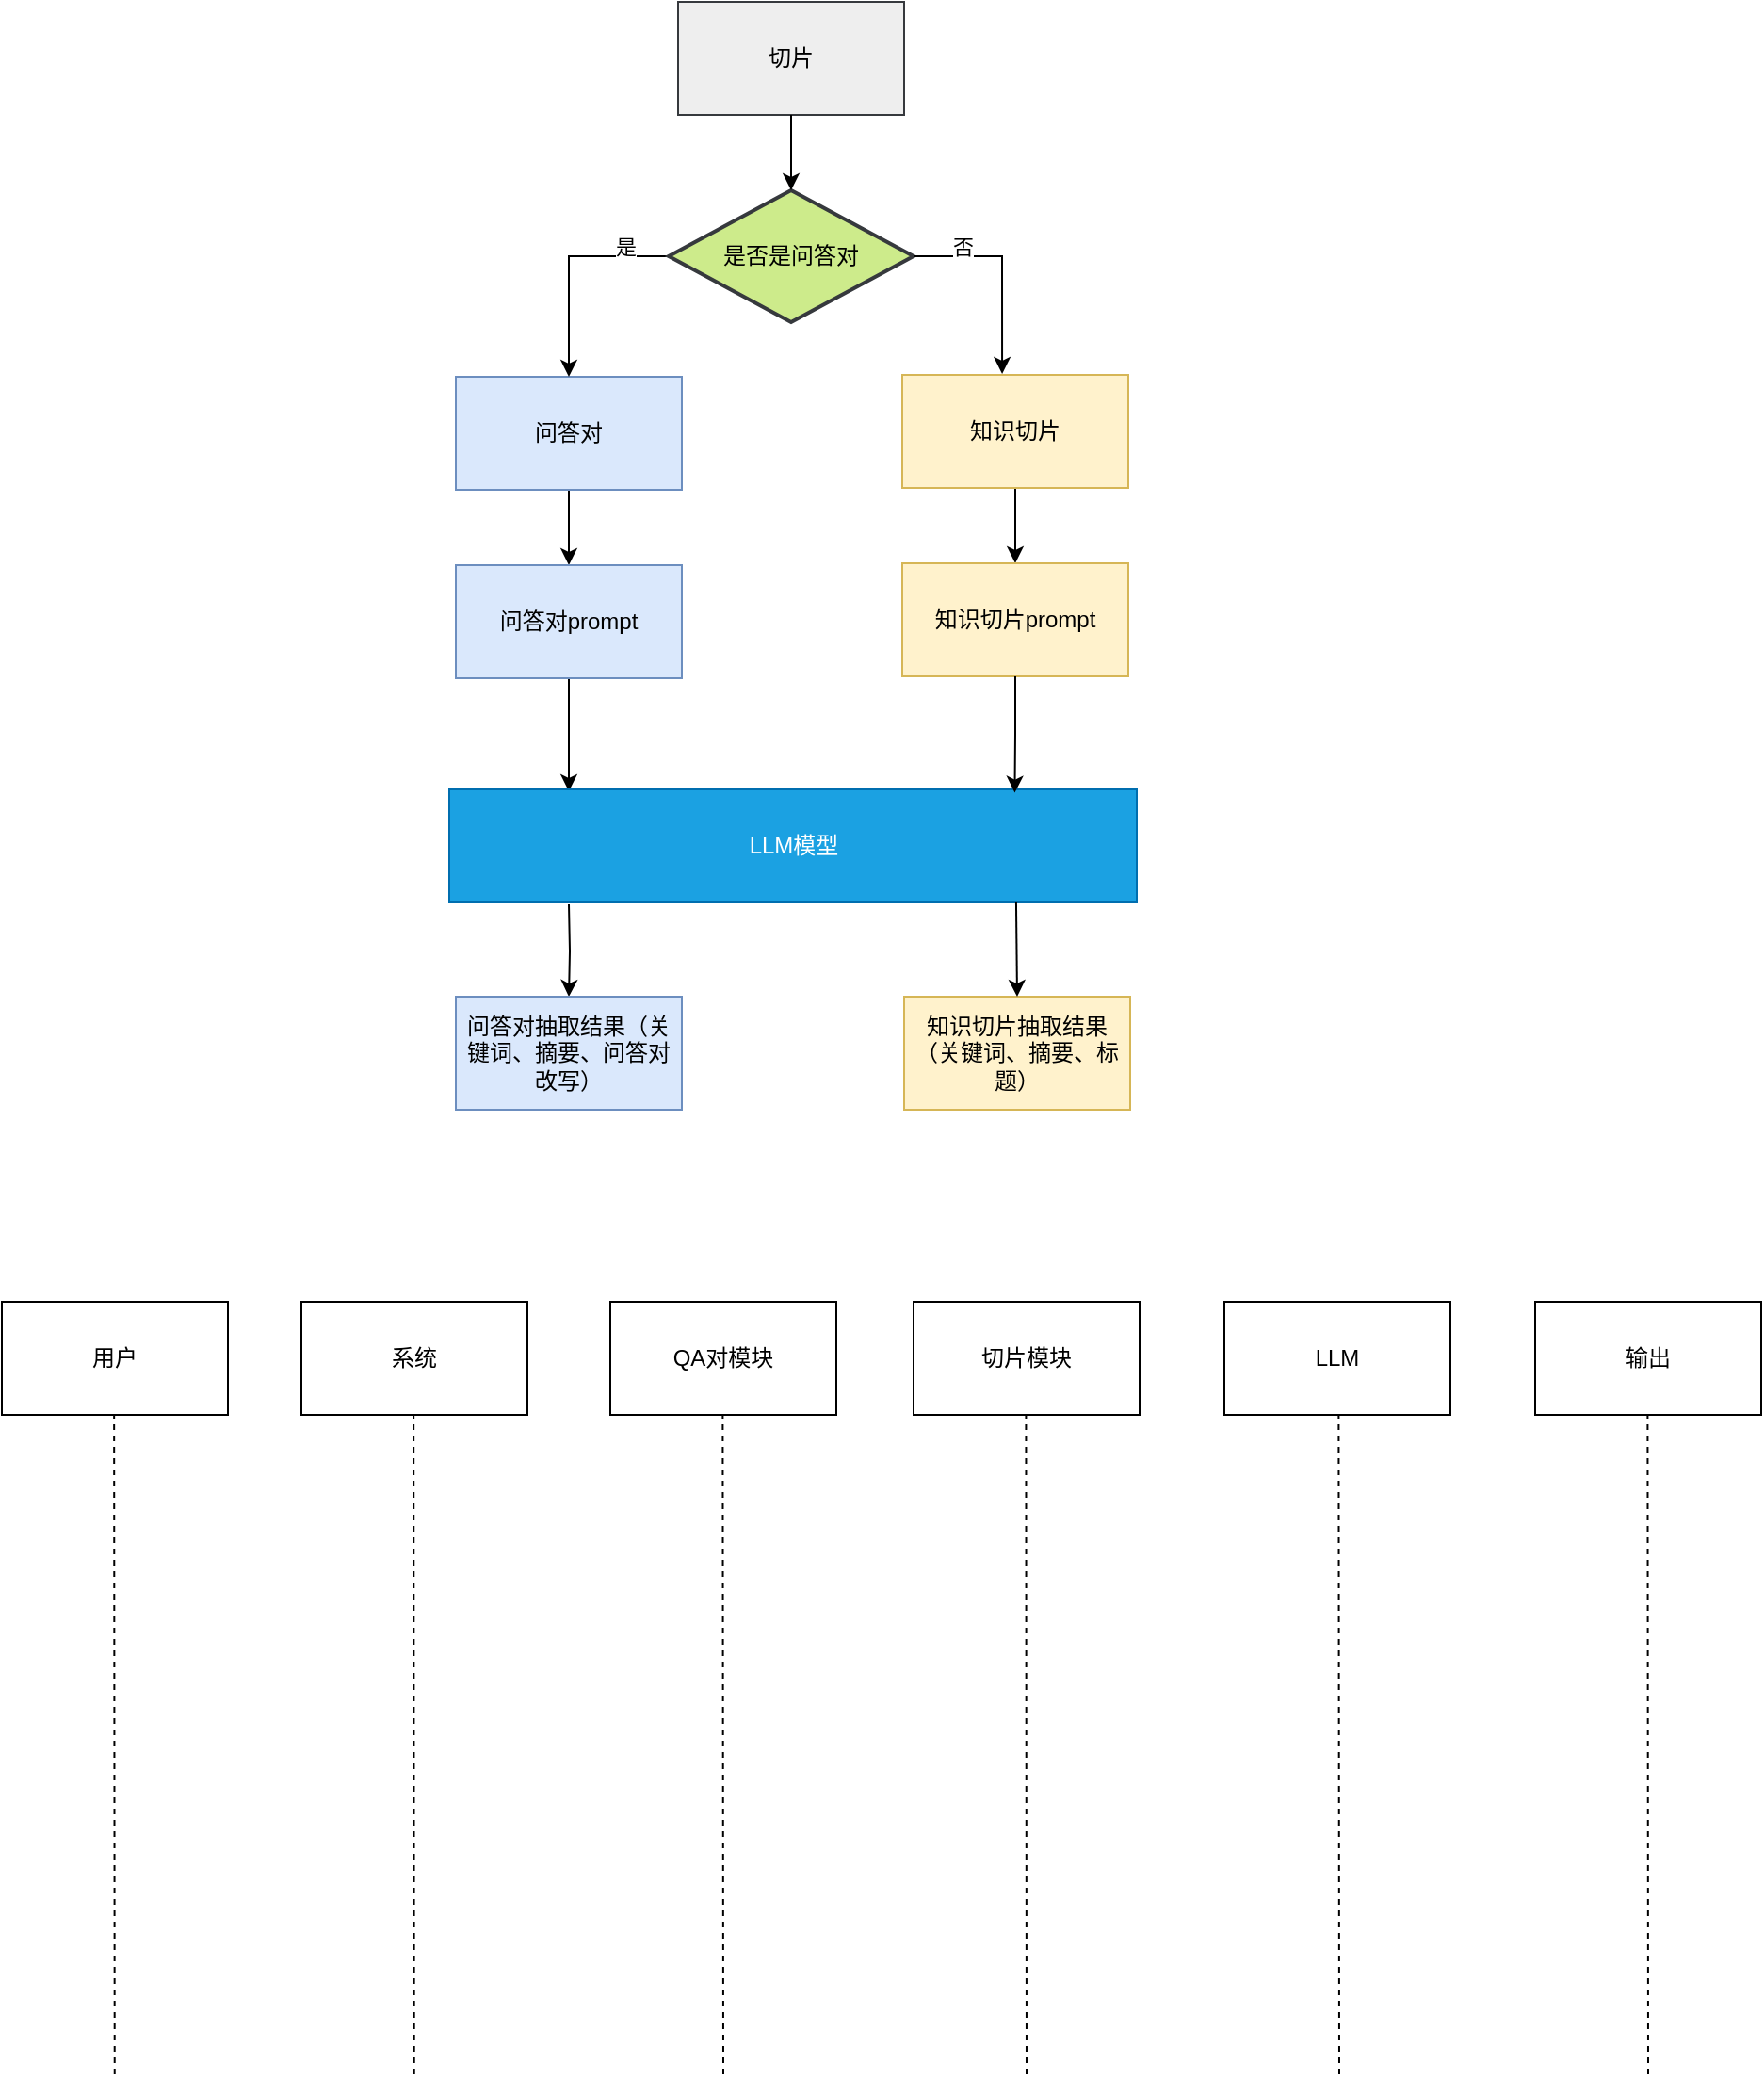 <mxfile version="24.7.6">
  <diagram name="第 1 页" id="W50Me2v17_l9F1Rr8tnI">
    <mxGraphModel dx="2589" dy="973" grid="1" gridSize="10" guides="1" tooltips="1" connect="1" arrows="1" fold="1" page="1" pageScale="1" pageWidth="827" pageHeight="1169" math="0" shadow="0">
      <root>
        <mxCell id="0" />
        <mxCell id="1" parent="0" />
        <mxCell id="HrH9pXLMxQuW8AQuO76U-1" value="切片" style="rounded=0;whiteSpace=wrap;html=1;fillColor=#eeeeee;strokeColor=#36393d;" vertex="1" parent="1">
          <mxGeometry x="330" y="40" width="120" height="60" as="geometry" />
        </mxCell>
        <mxCell id="HrH9pXLMxQuW8AQuO76U-10" style="edgeStyle=orthogonalEdgeStyle;rounded=0;orthogonalLoop=1;jettySize=auto;html=1;exitX=0.5;exitY=1;exitDx=0;exitDy=0;entryX=0.5;entryY=0;entryDx=0;entryDy=0;" edge="1" parent="1" source="HrH9pXLMxQuW8AQuO76U-2" target="HrH9pXLMxQuW8AQuO76U-7">
          <mxGeometry relative="1" as="geometry" />
        </mxCell>
        <mxCell id="HrH9pXLMxQuW8AQuO76U-2" value="问答对" style="rounded=0;whiteSpace=wrap;html=1;fillColor=#dae8fc;strokeColor=#6c8ebf;" vertex="1" parent="1">
          <mxGeometry x="212" y="239" width="120" height="60" as="geometry" />
        </mxCell>
        <mxCell id="HrH9pXLMxQuW8AQuO76U-12" style="edgeStyle=orthogonalEdgeStyle;rounded=0;orthogonalLoop=1;jettySize=auto;html=1;exitX=0.5;exitY=1;exitDx=0;exitDy=0;entryX=0.5;entryY=0;entryDx=0;entryDy=0;" edge="1" parent="1" source="HrH9pXLMxQuW8AQuO76U-3" target="HrH9pXLMxQuW8AQuO76U-8">
          <mxGeometry relative="1" as="geometry" />
        </mxCell>
        <mxCell id="HrH9pXLMxQuW8AQuO76U-3" value="知识切片" style="rounded=0;whiteSpace=wrap;html=1;fillColor=#fff2cc;strokeColor=#d6b656;" vertex="1" parent="1">
          <mxGeometry x="449" y="238" width="120" height="60" as="geometry" />
        </mxCell>
        <mxCell id="HrH9pXLMxQuW8AQuO76U-11" style="edgeStyle=orthogonalEdgeStyle;rounded=0;orthogonalLoop=1;jettySize=auto;html=1;exitX=0.5;exitY=1;exitDx=0;exitDy=0;entryX=0.5;entryY=0;entryDx=0;entryDy=0;" edge="1" parent="1" source="HrH9pXLMxQuW8AQuO76U-7">
          <mxGeometry relative="1" as="geometry">
            <mxPoint x="272" y="459" as="targetPoint" />
          </mxGeometry>
        </mxCell>
        <mxCell id="HrH9pXLMxQuW8AQuO76U-7" value="问答对prompt" style="rounded=0;whiteSpace=wrap;html=1;fillColor=#dae8fc;strokeColor=#6c8ebf;" vertex="1" parent="1">
          <mxGeometry x="212" y="339" width="120" height="60" as="geometry" />
        </mxCell>
        <mxCell id="HrH9pXLMxQuW8AQuO76U-8" value="知识切片prompt" style="rounded=0;whiteSpace=wrap;html=1;fillColor=#fff2cc;strokeColor=#d6b656;" vertex="1" parent="1">
          <mxGeometry x="449" y="338" width="120" height="60" as="geometry" />
        </mxCell>
        <mxCell id="HrH9pXLMxQuW8AQuO76U-17" style="edgeStyle=orthogonalEdgeStyle;rounded=0;orthogonalLoop=1;jettySize=auto;html=1;exitX=0.5;exitY=1;exitDx=0;exitDy=0;entryX=0.5;entryY=0;entryDx=0;entryDy=0;" edge="1" parent="1" target="HrH9pXLMxQuW8AQuO76U-15">
          <mxGeometry relative="1" as="geometry">
            <mxPoint x="272" y="519.0" as="sourcePoint" />
          </mxGeometry>
        </mxCell>
        <mxCell id="HrH9pXLMxQuW8AQuO76U-15" value="问答对抽取结果（关键词、摘要、问答对改写）" style="rounded=0;whiteSpace=wrap;html=1;fillColor=#dae8fc;strokeColor=#6c8ebf;" vertex="1" parent="1">
          <mxGeometry x="212" y="568" width="120" height="60" as="geometry" />
        </mxCell>
        <mxCell id="HrH9pXLMxQuW8AQuO76U-16" value="知识切片抽取结果（关键词、摘要、标题）" style="rounded=0;whiteSpace=wrap;html=1;fillColor=#fff2cc;strokeColor=#d6b656;" vertex="1" parent="1">
          <mxGeometry x="450" y="568" width="120" height="60" as="geometry" />
        </mxCell>
        <mxCell id="HrH9pXLMxQuW8AQuO76U-20" value="LLM模型" style="rounded=0;whiteSpace=wrap;html=1;fillColor=#1ba1e2;fontColor=#ffffff;strokeColor=#006EAF;" vertex="1" parent="1">
          <mxGeometry x="208.5" y="458" width="365" height="60" as="geometry" />
        </mxCell>
        <mxCell id="HrH9pXLMxQuW8AQuO76U-25" style="edgeStyle=orthogonalEdgeStyle;rounded=0;orthogonalLoop=1;jettySize=auto;html=1;exitX=0;exitY=0.5;exitDx=0;exitDy=0;exitPerimeter=0;entryX=0.5;entryY=0;entryDx=0;entryDy=0;" edge="1" parent="1" source="HrH9pXLMxQuW8AQuO76U-23" target="HrH9pXLMxQuW8AQuO76U-2">
          <mxGeometry relative="1" as="geometry" />
        </mxCell>
        <mxCell id="HrH9pXLMxQuW8AQuO76U-26" value="是" style="edgeLabel;html=1;align=center;verticalAlign=middle;resizable=0;points=[];" vertex="1" connectable="0" parent="HrH9pXLMxQuW8AQuO76U-25">
          <mxGeometry x="-0.321" y="-3" relative="1" as="geometry">
            <mxPoint x="16" y="-2" as="offset" />
          </mxGeometry>
        </mxCell>
        <mxCell id="HrH9pXLMxQuW8AQuO76U-23" value="是否是问答对" style="strokeWidth=2;html=1;shape=mxgraph.flowchart.decision;whiteSpace=wrap;fillColor=#cdeb8b;strokeColor=#36393d;" vertex="1" parent="1">
          <mxGeometry x="325" y="140" width="130" height="70" as="geometry" />
        </mxCell>
        <mxCell id="HrH9pXLMxQuW8AQuO76U-24" style="edgeStyle=orthogonalEdgeStyle;rounded=0;orthogonalLoop=1;jettySize=auto;html=1;exitX=0.5;exitY=1;exitDx=0;exitDy=0;entryX=0.5;entryY=0;entryDx=0;entryDy=0;entryPerimeter=0;" edge="1" parent="1" source="HrH9pXLMxQuW8AQuO76U-1" target="HrH9pXLMxQuW8AQuO76U-23">
          <mxGeometry relative="1" as="geometry" />
        </mxCell>
        <mxCell id="HrH9pXLMxQuW8AQuO76U-34" style="edgeStyle=orthogonalEdgeStyle;rounded=0;orthogonalLoop=1;jettySize=auto;html=1;exitX=0.5;exitY=1;exitDx=0;exitDy=0;entryX=0.839;entryY=0.03;entryDx=0;entryDy=0;entryPerimeter=0;" edge="1" parent="1" source="HrH9pXLMxQuW8AQuO76U-8">
          <mxGeometry relative="1" as="geometry">
            <mxPoint x="508.735" y="459.8" as="targetPoint" />
          </mxGeometry>
        </mxCell>
        <mxCell id="HrH9pXLMxQuW8AQuO76U-35" style="edgeStyle=orthogonalEdgeStyle;rounded=0;orthogonalLoop=1;jettySize=auto;html=1;exitX=0.5;exitY=1;exitDx=0;exitDy=0;entryX=0.5;entryY=0;entryDx=0;entryDy=0;" edge="1" parent="1" target="HrH9pXLMxQuW8AQuO76U-16">
          <mxGeometry relative="1" as="geometry">
            <mxPoint x="509.47" y="518" as="sourcePoint" />
            <mxPoint x="509.47" y="580" as="targetPoint" />
          </mxGeometry>
        </mxCell>
        <mxCell id="HrH9pXLMxQuW8AQuO76U-36" style="edgeStyle=orthogonalEdgeStyle;rounded=0;orthogonalLoop=1;jettySize=auto;html=1;exitX=1;exitY=0.5;exitDx=0;exitDy=0;exitPerimeter=0;entryX=0.442;entryY=-0.009;entryDx=0;entryDy=0;entryPerimeter=0;" edge="1" parent="1" source="HrH9pXLMxQuW8AQuO76U-23" target="HrH9pXLMxQuW8AQuO76U-3">
          <mxGeometry relative="1" as="geometry" />
        </mxCell>
        <mxCell id="HrH9pXLMxQuW8AQuO76U-37" value="否" style="edgeLabel;html=1;align=center;verticalAlign=middle;resizable=0;points=[];" vertex="1" connectable="0" parent="HrH9pXLMxQuW8AQuO76U-36">
          <mxGeometry x="-0.521" y="-1" relative="1" as="geometry">
            <mxPoint y="-6" as="offset" />
          </mxGeometry>
        </mxCell>
        <mxCell id="HrH9pXLMxQuW8AQuO76U-38" value="用户" style="rounded=0;whiteSpace=wrap;html=1;" vertex="1" parent="1">
          <mxGeometry x="-29" y="730" width="120" height="60" as="geometry" />
        </mxCell>
        <mxCell id="HrH9pXLMxQuW8AQuO76U-39" value="QA对模块" style="rounded=0;whiteSpace=wrap;html=1;" vertex="1" parent="1">
          <mxGeometry x="294" y="730" width="120" height="60" as="geometry" />
        </mxCell>
        <mxCell id="HrH9pXLMxQuW8AQuO76U-40" value="切片模块" style="rounded=0;whiteSpace=wrap;html=1;" vertex="1" parent="1">
          <mxGeometry x="455" y="730" width="120" height="60" as="geometry" />
        </mxCell>
        <mxCell id="HrH9pXLMxQuW8AQuO76U-41" value="LLM" style="rounded=0;whiteSpace=wrap;html=1;" vertex="1" parent="1">
          <mxGeometry x="620" y="730" width="120" height="60" as="geometry" />
        </mxCell>
        <mxCell id="HrH9pXLMxQuW8AQuO76U-42" value="输出" style="rounded=0;whiteSpace=wrap;html=1;" vertex="1" parent="1">
          <mxGeometry x="785" y="730" width="120" height="60" as="geometry" />
        </mxCell>
        <mxCell id="HrH9pXLMxQuW8AQuO76U-48" value="" style="endArrow=none;dashed=1;html=1;rounded=0;" edge="1" parent="1">
          <mxGeometry width="50" height="50" relative="1" as="geometry">
            <mxPoint x="30.87" y="1140" as="sourcePoint" />
            <mxPoint x="30.57" y="790" as="targetPoint" />
          </mxGeometry>
        </mxCell>
        <mxCell id="HrH9pXLMxQuW8AQuO76U-49" value="" style="endArrow=none;dashed=1;html=1;rounded=0;" edge="1" parent="1">
          <mxGeometry width="50" height="50" relative="1" as="geometry">
            <mxPoint x="354" y="1140" as="sourcePoint" />
            <mxPoint x="353.7" y="790" as="targetPoint" />
          </mxGeometry>
        </mxCell>
        <mxCell id="HrH9pXLMxQuW8AQuO76U-50" value="" style="endArrow=none;dashed=1;html=1;rounded=0;" edge="1" parent="1">
          <mxGeometry width="50" height="50" relative="1" as="geometry">
            <mxPoint x="515" y="1140" as="sourcePoint" />
            <mxPoint x="514.7" y="790" as="targetPoint" />
          </mxGeometry>
        </mxCell>
        <mxCell id="HrH9pXLMxQuW8AQuO76U-51" value="" style="endArrow=none;dashed=1;html=1;rounded=0;" edge="1" parent="1">
          <mxGeometry width="50" height="50" relative="1" as="geometry">
            <mxPoint x="681" y="1140" as="sourcePoint" />
            <mxPoint x="680.7" y="790" as="targetPoint" />
          </mxGeometry>
        </mxCell>
        <mxCell id="HrH9pXLMxQuW8AQuO76U-52" value="" style="endArrow=none;dashed=1;html=1;rounded=0;" edge="1" parent="1">
          <mxGeometry width="50" height="50" relative="1" as="geometry">
            <mxPoint x="845" y="1140" as="sourcePoint" />
            <mxPoint x="844.7" y="790" as="targetPoint" />
          </mxGeometry>
        </mxCell>
        <mxCell id="HrH9pXLMxQuW8AQuO76U-53" value="系统" style="rounded=0;whiteSpace=wrap;html=1;" vertex="1" parent="1">
          <mxGeometry x="130" y="730" width="120" height="60" as="geometry" />
        </mxCell>
        <mxCell id="HrH9pXLMxQuW8AQuO76U-54" value="" style="endArrow=none;dashed=1;html=1;rounded=0;" edge="1" parent="1">
          <mxGeometry width="50" height="50" relative="1" as="geometry">
            <mxPoint x="189.87" y="1140" as="sourcePoint" />
            <mxPoint x="189.57" y="790" as="targetPoint" />
          </mxGeometry>
        </mxCell>
      </root>
    </mxGraphModel>
  </diagram>
</mxfile>
